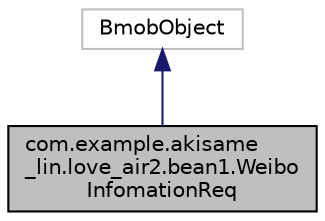 digraph "com.example.akisame_lin.love_air2.bean1.WeiboInfomationReq"
{
 // LATEX_PDF_SIZE
  edge [fontname="Helvetica",fontsize="10",labelfontname="Helvetica",labelfontsize="10"];
  node [fontname="Helvetica",fontsize="10",shape=record];
  Node2 [label="com.example.akisame\l_lin.love_air2.bean1.Weibo\lInfomationReq",height=0.2,width=0.4,color="black", fillcolor="grey75", style="filled", fontcolor="black",tooltip=" "];
  Node3 -> Node2 [dir="back",color="midnightblue",fontsize="10",style="solid",fontname="Helvetica"];
  Node3 [label="BmobObject",height=0.2,width=0.4,color="grey75", fillcolor="white", style="filled",tooltip=" "];
}

